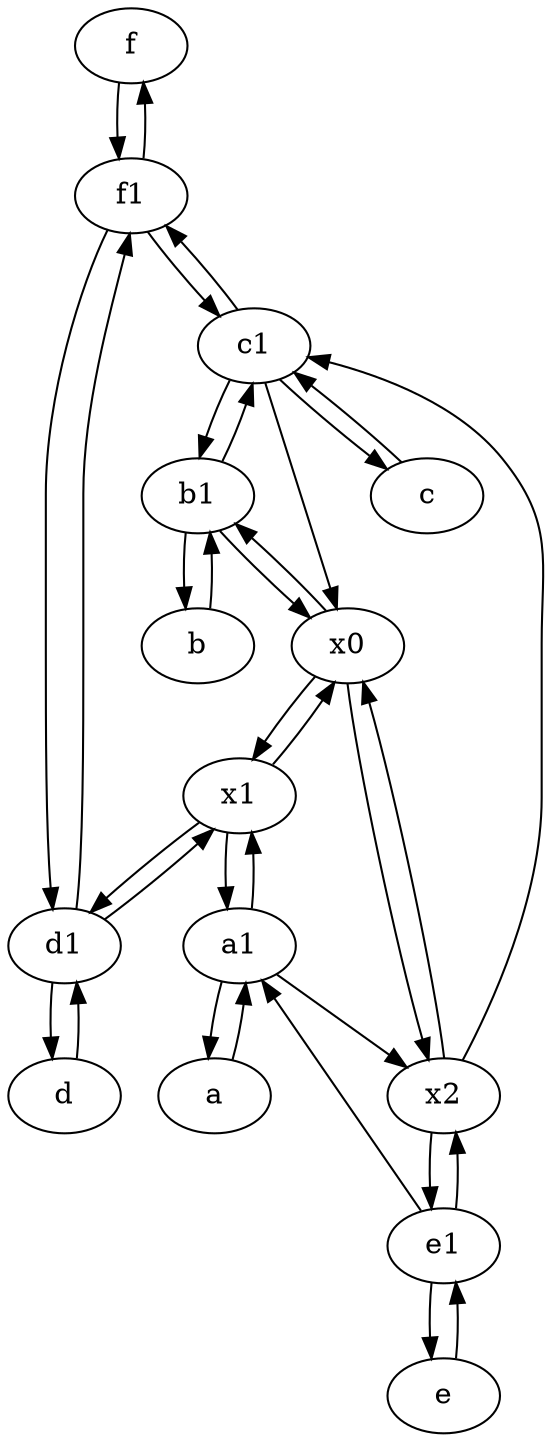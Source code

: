 digraph  {
	f [pos="15,45!"];
	d1 [pos="25,30!"];
	x1;
	f1;
	b1 [pos="45,20!"];
	a [pos="40,10!"];
	b [pos="50,20!"];
	e [pos="30,50!"];
	c1 [pos="30,15!"];
	x0;
	d [pos="20,30!"];
	a1 [pos="40,15!"];
	c [pos="20,10!"];
	x2;
	e1 [pos="25,45!"];
	c1 -> x0;
	b -> b1;
	e1 -> a1;
	b1 -> b;
	x0 -> x2;
	a1 -> x2;
	d1 -> f1;
	a1 -> a;
	a1 -> x1;
	c -> c1;
	a -> a1;
	x1 -> a1;
	x1 -> d1;
	f1 -> c1;
	f1 -> f;
	x0 -> x1;
	b1 -> c1;
	x2 -> e1;
	c1 -> c;
	d1 -> d;
	d -> d1;
	e -> e1;
	f1 -> d1;
	x2 -> x0;
	f -> f1;
	c1 -> b1;
	x2 -> c1;
	x0 -> b1;
	d1 -> x1;
	e1 -> x2;
	c1 -> f1;
	e1 -> e;
	b1 -> x0;
	x1 -> x0;

	}